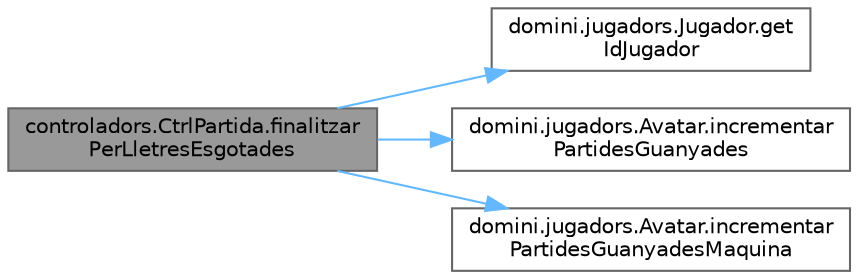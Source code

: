 digraph "controladors.CtrlPartida.finalitzarPerLletresEsgotades"
{
 // INTERACTIVE_SVG=YES
 // LATEX_PDF_SIZE
  bgcolor="transparent";
  edge [fontname=Helvetica,fontsize=10,labelfontname=Helvetica,labelfontsize=10];
  node [fontname=Helvetica,fontsize=10,shape=box,height=0.2,width=0.4];
  rankdir="LR";
  Node1 [id="Node000001",label="controladors.CtrlPartida.finalitzar\lPerLletresEsgotades",height=0.2,width=0.4,color="gray40", fillcolor="grey60", style="filled", fontcolor="black",tooltip="Finalitza la partida si les fitxes s'han esgotat."];
  Node1 -> Node2 [id="edge1_Node000001_Node000002",color="steelblue1",style="solid",tooltip=" "];
  Node2 [id="Node000002",label="domini.jugadors.Jugador.get\lIdJugador",height=0.2,width=0.4,color="grey40", fillcolor="white", style="filled",URL="$classdomini_1_1jugadors_1_1_jugador.html#afa999de0f50bb1671ac42dbe31388b01",tooltip="Retorna l'identificador del jugador."];
  Node1 -> Node3 [id="edge2_Node000001_Node000003",color="steelblue1",style="solid",tooltip=" "];
  Node3 [id="Node000003",label="domini.jugadors.Avatar.incrementar\lPartidesGuanyades",height=0.2,width=0.4,color="grey40", fillcolor="white", style="filled",URL="$classdomini_1_1jugadors_1_1_avatar.html#a44e5e6a2ee9245697351fe390849b810",tooltip="Incrementa el nombre total de partides guanyades."];
  Node1 -> Node4 [id="edge3_Node000001_Node000004",color="steelblue1",style="solid",tooltip=" "];
  Node4 [id="Node000004",label="domini.jugadors.Avatar.incrementar\lPartidesGuanyadesMaquina",height=0.2,width=0.4,color="grey40", fillcolor="white", style="filled",URL="$classdomini_1_1jugadors_1_1_avatar.html#aae510bc2635d40405e60a218b1b7c097",tooltip="Incrementa el nombre de partides guanyades contra la màquina."];
}
